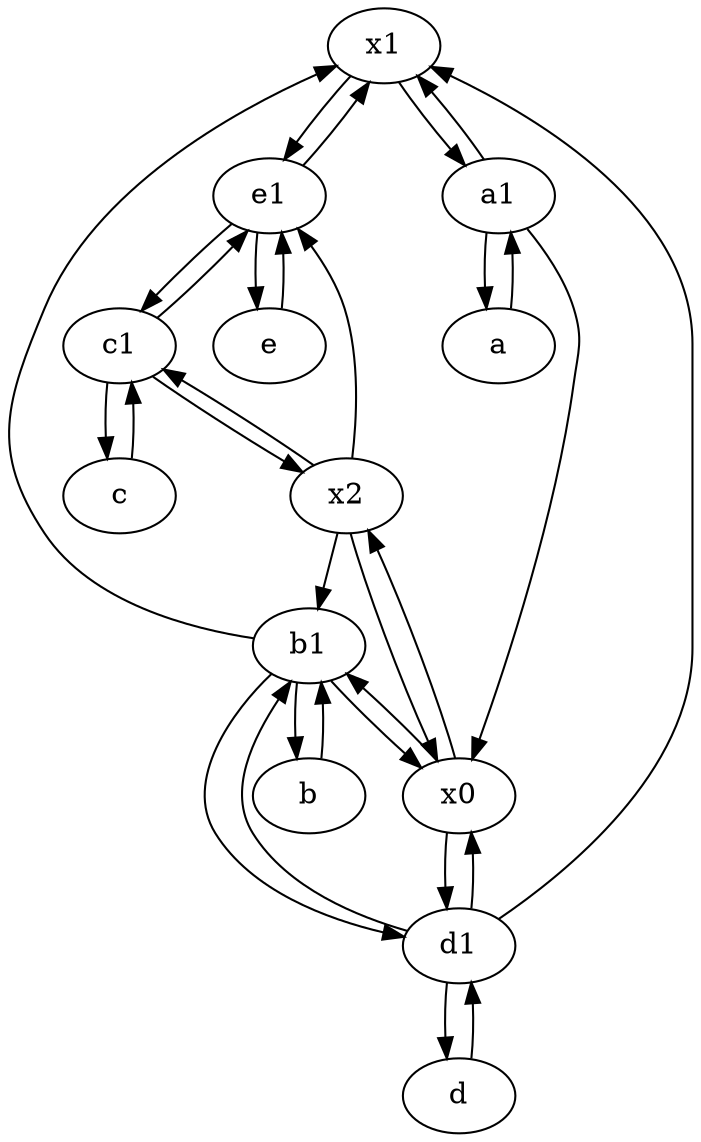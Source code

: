 digraph  {
	x1;
	b [pos="50,20!"];
	c [pos="20,10!"];
	x2;
	b1 [pos="45,20!"];
	a [pos="40,10!"];
	e1 [pos="25,45!"];
	d [pos="20,30!"];
	c1 [pos="30,15!"];
	e [pos="30,50!"];
	d1 [pos="25,30!"];
	a1 [pos="40,15!"];
	x0;
	a1 -> x1;
	c -> c1;
	b1 -> d1;
	e1 -> e;
	d1 -> b1;
	c1 -> c;
	x2 -> b1;
	e -> e1;
	d1 -> x1;
	a1 -> x0;
	x0 -> x2;
	x1 -> e1;
	b1 -> x0;
	a1 -> a;
	a -> a1;
	x2 -> e1;
	c1 -> e1;
	d1 -> x0;
	d -> d1;
	c1 -> x2;
	d1 -> d;
	x0 -> d1;
	e1 -> c1;
	x0 -> b1;
	b -> b1;
	b1 -> b;
	b1 -> x1;
	x2 -> x0;
	x2 -> c1;
	e1 -> x1;
	x1 -> a1;

	}